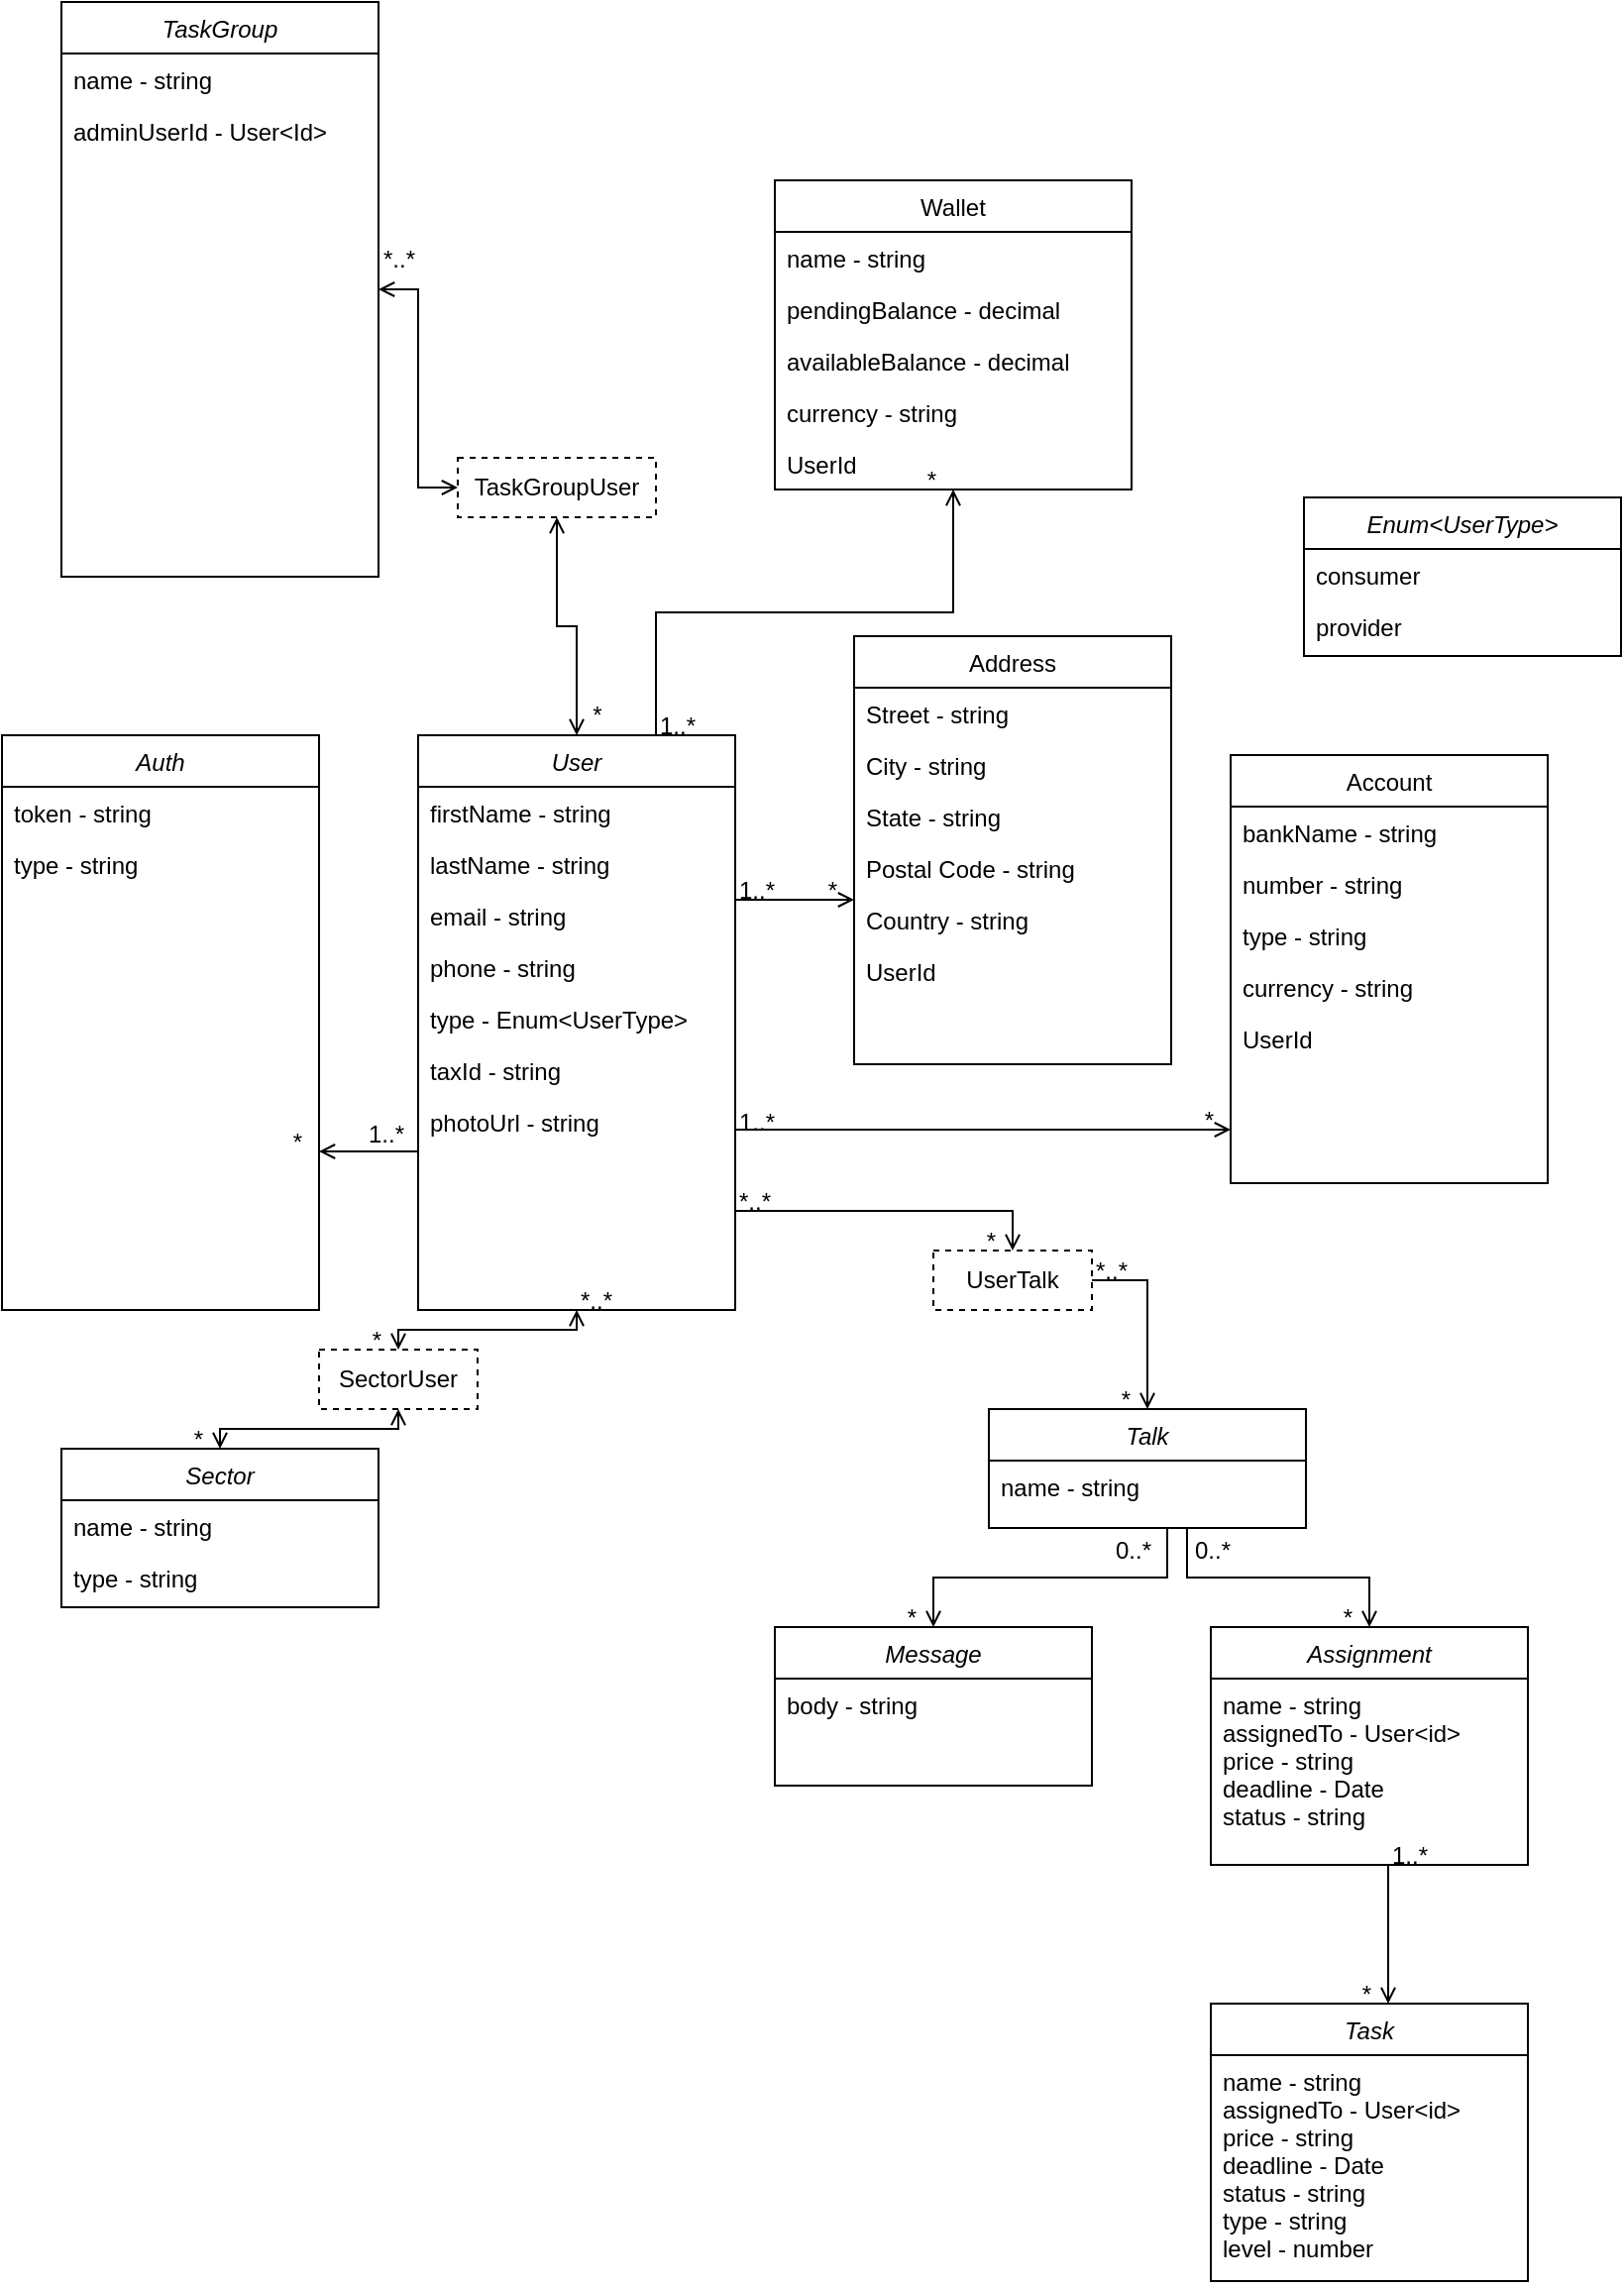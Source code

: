 <mxfile version="14.2.9" type="device"><diagram id="C5RBs43oDa-KdzZeNtuy" name="Page-1"><mxGraphModel dx="868" dy="1613" grid="1" gridSize="10" guides="1" tooltips="1" connect="1" arrows="1" fold="1" page="1" pageScale="1" pageWidth="827" pageHeight="1169" math="0" shadow="0"><root><mxCell id="WIyWlLk6GJQsqaUBKTNV-0"/><mxCell id="WIyWlLk6GJQsqaUBKTNV-1" parent="WIyWlLk6GJQsqaUBKTNV-0"/><mxCell id="zkfFHV4jXpPFQw0GAbJ--0" value="User" style="swimlane;fontStyle=2;align=center;verticalAlign=top;childLayout=stackLayout;horizontal=1;startSize=26;horizontalStack=0;resizeParent=1;resizeLast=0;collapsible=1;marginBottom=0;rounded=0;shadow=0;strokeWidth=1;" parent="WIyWlLk6GJQsqaUBKTNV-1" vertex="1"><mxGeometry x="220" y="120" width="160" height="290" as="geometry"><mxRectangle x="230" y="140" width="160" height="26" as="alternateBounds"/></mxGeometry></mxCell><mxCell id="zkfFHV4jXpPFQw0GAbJ--1" value="firstName - string" style="text;align=left;verticalAlign=top;spacingLeft=4;spacingRight=4;overflow=hidden;rotatable=0;points=[[0,0.5],[1,0.5]];portConstraint=eastwest;" parent="zkfFHV4jXpPFQw0GAbJ--0" vertex="1"><mxGeometry y="26" width="160" height="26" as="geometry"/></mxCell><mxCell id="zkfFHV4jXpPFQw0GAbJ--2" value="lastName - string" style="text;align=left;verticalAlign=top;spacingLeft=4;spacingRight=4;overflow=hidden;rotatable=0;points=[[0,0.5],[1,0.5]];portConstraint=eastwest;rounded=0;shadow=0;html=0;" parent="zkfFHV4jXpPFQw0GAbJ--0" vertex="1"><mxGeometry y="52" width="160" height="26" as="geometry"/></mxCell><mxCell id="zkfFHV4jXpPFQw0GAbJ--3" value="email - string" style="text;align=left;verticalAlign=top;spacingLeft=4;spacingRight=4;overflow=hidden;rotatable=0;points=[[0,0.5],[1,0.5]];portConstraint=eastwest;rounded=0;shadow=0;html=0;" parent="zkfFHV4jXpPFQw0GAbJ--0" vertex="1"><mxGeometry y="78" width="160" height="26" as="geometry"/></mxCell><mxCell id="iYF2FREt_t3xyunnzPLj-8" value="phone - string" style="text;align=left;verticalAlign=top;spacingLeft=4;spacingRight=4;overflow=hidden;rotatable=0;points=[[0,0.5],[1,0.5]];portConstraint=eastwest;rounded=0;shadow=0;html=0;" vertex="1" parent="zkfFHV4jXpPFQw0GAbJ--0"><mxGeometry y="104" width="160" height="26" as="geometry"/></mxCell><mxCell id="iYF2FREt_t3xyunnzPLj-9" value="type - Enum&lt;UserType&gt;" style="text;align=left;verticalAlign=top;spacingLeft=4;spacingRight=4;overflow=hidden;rotatable=0;points=[[0,0.5],[1,0.5]];portConstraint=eastwest;rounded=0;shadow=0;html=0;" vertex="1" parent="zkfFHV4jXpPFQw0GAbJ--0"><mxGeometry y="130" width="160" height="26" as="geometry"/></mxCell><mxCell id="iYF2FREt_t3xyunnzPLj-18" value="taxId - string" style="text;align=left;verticalAlign=top;spacingLeft=4;spacingRight=4;overflow=hidden;rotatable=0;points=[[0,0.5],[1,0.5]];portConstraint=eastwest;rounded=0;shadow=0;html=0;" vertex="1" parent="zkfFHV4jXpPFQw0GAbJ--0"><mxGeometry y="156" width="160" height="26" as="geometry"/></mxCell><mxCell id="iYF2FREt_t3xyunnzPLj-68" value="photoUrl - string" style="text;align=left;verticalAlign=top;spacingLeft=4;spacingRight=4;overflow=hidden;rotatable=0;points=[[0,0.5],[1,0.5]];portConstraint=eastwest;rounded=0;shadow=0;html=0;" vertex="1" parent="zkfFHV4jXpPFQw0GAbJ--0"><mxGeometry y="182" width="160" height="26" as="geometry"/></mxCell><mxCell id="zkfFHV4jXpPFQw0GAbJ--17" value="Address" style="swimlane;fontStyle=0;align=center;verticalAlign=top;childLayout=stackLayout;horizontal=1;startSize=26;horizontalStack=0;resizeParent=1;resizeLast=0;collapsible=1;marginBottom=0;rounded=0;shadow=0;strokeWidth=1;" parent="WIyWlLk6GJQsqaUBKTNV-1" vertex="1"><mxGeometry x="440" y="70" width="160" height="216" as="geometry"><mxRectangle x="550" y="140" width="160" height="26" as="alternateBounds"/></mxGeometry></mxCell><mxCell id="zkfFHV4jXpPFQw0GAbJ--18" value="Street - string" style="text;align=left;verticalAlign=top;spacingLeft=4;spacingRight=4;overflow=hidden;rotatable=0;points=[[0,0.5],[1,0.5]];portConstraint=eastwest;" parent="zkfFHV4jXpPFQw0GAbJ--17" vertex="1"><mxGeometry y="26" width="160" height="26" as="geometry"/></mxCell><mxCell id="zkfFHV4jXpPFQw0GAbJ--19" value="City - string" style="text;align=left;verticalAlign=top;spacingLeft=4;spacingRight=4;overflow=hidden;rotatable=0;points=[[0,0.5],[1,0.5]];portConstraint=eastwest;rounded=0;shadow=0;html=0;" parent="zkfFHV4jXpPFQw0GAbJ--17" vertex="1"><mxGeometry y="52" width="160" height="26" as="geometry"/></mxCell><mxCell id="zkfFHV4jXpPFQw0GAbJ--20" value="State - string" style="text;align=left;verticalAlign=top;spacingLeft=4;spacingRight=4;overflow=hidden;rotatable=0;points=[[0,0.5],[1,0.5]];portConstraint=eastwest;rounded=0;shadow=0;html=0;" parent="zkfFHV4jXpPFQw0GAbJ--17" vertex="1"><mxGeometry y="78" width="160" height="26" as="geometry"/></mxCell><mxCell id="zkfFHV4jXpPFQw0GAbJ--21" value="Postal Code - string" style="text;align=left;verticalAlign=top;spacingLeft=4;spacingRight=4;overflow=hidden;rotatable=0;points=[[0,0.5],[1,0.5]];portConstraint=eastwest;rounded=0;shadow=0;html=0;" parent="zkfFHV4jXpPFQw0GAbJ--17" vertex="1"><mxGeometry y="104" width="160" height="26" as="geometry"/></mxCell><mxCell id="zkfFHV4jXpPFQw0GAbJ--22" value="Country - string" style="text;align=left;verticalAlign=top;spacingLeft=4;spacingRight=4;overflow=hidden;rotatable=0;points=[[0,0.5],[1,0.5]];portConstraint=eastwest;rounded=0;shadow=0;html=0;" parent="zkfFHV4jXpPFQw0GAbJ--17" vertex="1"><mxGeometry y="130" width="160" height="26" as="geometry"/></mxCell><mxCell id="iYF2FREt_t3xyunnzPLj-19" value="UserId" style="text;align=left;verticalAlign=top;spacingLeft=4;spacingRight=4;overflow=hidden;rotatable=0;points=[[0,0.5],[1,0.5]];portConstraint=eastwest;rounded=0;shadow=0;html=0;" vertex="1" parent="zkfFHV4jXpPFQw0GAbJ--17"><mxGeometry y="156" width="160" height="26" as="geometry"/></mxCell><mxCell id="zkfFHV4jXpPFQw0GAbJ--26" value="" style="endArrow=open;shadow=0;strokeWidth=1;rounded=0;endFill=1;edgeStyle=elbowEdgeStyle;elbow=vertical;" parent="WIyWlLk6GJQsqaUBKTNV-1" source="zkfFHV4jXpPFQw0GAbJ--0" target="zkfFHV4jXpPFQw0GAbJ--17" edge="1"><mxGeometry x="0.5" y="41" relative="1" as="geometry"><mxPoint x="380" y="192" as="sourcePoint"/><mxPoint x="540" y="192" as="targetPoint"/><mxPoint x="-40" y="32" as="offset"/></mxGeometry></mxCell><mxCell id="zkfFHV4jXpPFQw0GAbJ--27" value="1..*" style="resizable=0;align=left;verticalAlign=bottom;labelBackgroundColor=none;fontSize=12;" parent="zkfFHV4jXpPFQw0GAbJ--26" connectable="0" vertex="1"><mxGeometry x="-1" relative="1" as="geometry"><mxPoint y="4" as="offset"/></mxGeometry></mxCell><mxCell id="zkfFHV4jXpPFQw0GAbJ--28" value="*" style="resizable=0;align=right;verticalAlign=bottom;labelBackgroundColor=none;fontSize=12;" parent="zkfFHV4jXpPFQw0GAbJ--26" connectable="0" vertex="1"><mxGeometry x="1" relative="1" as="geometry"><mxPoint x="-7" y="4" as="offset"/></mxGeometry></mxCell><mxCell id="iYF2FREt_t3xyunnzPLj-0" value="Auth" style="swimlane;fontStyle=2;align=center;verticalAlign=top;childLayout=stackLayout;horizontal=1;startSize=26;horizontalStack=0;resizeParent=1;resizeLast=0;collapsible=1;marginBottom=0;rounded=0;shadow=0;strokeWidth=1;" vertex="1" parent="WIyWlLk6GJQsqaUBKTNV-1"><mxGeometry x="10" y="120" width="160" height="290" as="geometry"><mxRectangle x="230" y="140" width="160" height="26" as="alternateBounds"/></mxGeometry></mxCell><mxCell id="iYF2FREt_t3xyunnzPLj-2" value="token - string" style="text;align=left;verticalAlign=top;spacingLeft=4;spacingRight=4;overflow=hidden;rotatable=0;points=[[0,0.5],[1,0.5]];portConstraint=eastwest;rounded=0;shadow=0;html=0;" vertex="1" parent="iYF2FREt_t3xyunnzPLj-0"><mxGeometry y="26" width="160" height="26" as="geometry"/></mxCell><mxCell id="iYF2FREt_t3xyunnzPLj-3" value="type - string" style="text;align=left;verticalAlign=top;spacingLeft=4;spacingRight=4;overflow=hidden;rotatable=0;points=[[0,0.5],[1,0.5]];portConstraint=eastwest;rounded=0;shadow=0;html=0;" vertex="1" parent="iYF2FREt_t3xyunnzPLj-0"><mxGeometry y="52" width="160" height="26" as="geometry"/></mxCell><mxCell id="iYF2FREt_t3xyunnzPLj-20" value="Sector" style="swimlane;fontStyle=2;align=center;verticalAlign=top;childLayout=stackLayout;horizontal=1;startSize=26;horizontalStack=0;resizeParent=1;resizeLast=0;collapsible=1;marginBottom=0;rounded=0;shadow=0;strokeWidth=1;" vertex="1" parent="WIyWlLk6GJQsqaUBKTNV-1"><mxGeometry x="40" y="480" width="160" height="80" as="geometry"><mxRectangle x="230" y="140" width="160" height="26" as="alternateBounds"/></mxGeometry></mxCell><mxCell id="iYF2FREt_t3xyunnzPLj-21" value="name - string" style="text;align=left;verticalAlign=top;spacingLeft=4;spacingRight=4;overflow=hidden;rotatable=0;points=[[0,0.5],[1,0.5]];portConstraint=eastwest;rounded=0;shadow=0;html=0;" vertex="1" parent="iYF2FREt_t3xyunnzPLj-20"><mxGeometry y="26" width="160" height="26" as="geometry"/></mxCell><mxCell id="iYF2FREt_t3xyunnzPLj-22" value="type - string" style="text;align=left;verticalAlign=top;spacingLeft=4;spacingRight=4;overflow=hidden;rotatable=0;points=[[0,0.5],[1,0.5]];portConstraint=eastwest;rounded=0;shadow=0;html=0;" vertex="1" parent="iYF2FREt_t3xyunnzPLj-20"><mxGeometry y="52" width="160" height="26" as="geometry"/></mxCell><mxCell id="iYF2FREt_t3xyunnzPLj-25" value="" style="endArrow=open;shadow=0;strokeWidth=1;rounded=0;endFill=1;edgeStyle=elbowEdgeStyle;elbow=vertical;entryX=0.5;entryY=0;entryDx=0;entryDy=0;exitX=0.5;exitY=1;exitDx=0;exitDy=0;startArrow=open;startFill=0;" edge="1" parent="WIyWlLk6GJQsqaUBKTNV-1" source="iYF2FREt_t3xyunnzPLj-28" target="iYF2FREt_t3xyunnzPLj-20"><mxGeometry x="0.5" y="41" relative="1" as="geometry"><mxPoint x="286" y="440" as="sourcePoint"/><mxPoint x="414" y="440" as="targetPoint"/><mxPoint x="-40" y="32" as="offset"/></mxGeometry></mxCell><mxCell id="iYF2FREt_t3xyunnzPLj-26" value="*..*" style="resizable=0;align=left;verticalAlign=bottom;labelBackgroundColor=none;fontSize=12;" connectable="0" vertex="1" parent="iYF2FREt_t3xyunnzPLj-25"><mxGeometry x="-1" relative="1" as="geometry"><mxPoint y="4" as="offset"/></mxGeometry></mxCell><mxCell id="iYF2FREt_t3xyunnzPLj-27" value="*" style="resizable=0;align=right;verticalAlign=bottom;labelBackgroundColor=none;fontSize=12;" connectable="0" vertex="1" parent="iYF2FREt_t3xyunnzPLj-25"><mxGeometry x="1" relative="1" as="geometry"><mxPoint x="-7" y="4" as="offset"/></mxGeometry></mxCell><mxCell id="iYF2FREt_t3xyunnzPLj-28" value="SectorUser" style="rounded=0;whiteSpace=wrap;html=1;dashed=1;" vertex="1" parent="WIyWlLk6GJQsqaUBKTNV-1"><mxGeometry x="170" y="430" width="80" height="30" as="geometry"/></mxCell><mxCell id="iYF2FREt_t3xyunnzPLj-29" value="" style="endArrow=open;shadow=0;strokeWidth=1;rounded=0;endFill=1;edgeStyle=elbowEdgeStyle;elbow=vertical;entryX=0.5;entryY=0;entryDx=0;entryDy=0;exitX=0.5;exitY=1;exitDx=0;exitDy=0;startArrow=open;startFill=0;" edge="1" parent="WIyWlLk6GJQsqaUBKTNV-1" source="zkfFHV4jXpPFQw0GAbJ--0" target="iYF2FREt_t3xyunnzPLj-28"><mxGeometry x="0.5" y="41" relative="1" as="geometry"><mxPoint x="300" y="410" as="sourcePoint"/><mxPoint x="120" y="480" as="targetPoint"/><mxPoint x="-40" y="32" as="offset"/></mxGeometry></mxCell><mxCell id="iYF2FREt_t3xyunnzPLj-30" value="*..*" style="resizable=0;align=left;verticalAlign=bottom;labelBackgroundColor=none;fontSize=12;" connectable="0" vertex="1" parent="iYF2FREt_t3xyunnzPLj-29"><mxGeometry x="-1" relative="1" as="geometry"><mxPoint y="4" as="offset"/></mxGeometry></mxCell><mxCell id="iYF2FREt_t3xyunnzPLj-31" value="*" style="resizable=0;align=right;verticalAlign=bottom;labelBackgroundColor=none;fontSize=12;" connectable="0" vertex="1" parent="iYF2FREt_t3xyunnzPLj-29"><mxGeometry x="1" relative="1" as="geometry"><mxPoint x="-7" y="4" as="offset"/></mxGeometry></mxCell><mxCell id="iYF2FREt_t3xyunnzPLj-32" value="Talk" style="swimlane;fontStyle=2;align=center;verticalAlign=top;childLayout=stackLayout;horizontal=1;startSize=26;horizontalStack=0;resizeParent=1;resizeLast=0;collapsible=1;marginBottom=0;rounded=0;shadow=0;strokeWidth=1;" vertex="1" parent="WIyWlLk6GJQsqaUBKTNV-1"><mxGeometry x="508" y="460" width="160" height="60" as="geometry"><mxRectangle x="230" y="140" width="160" height="26" as="alternateBounds"/></mxGeometry></mxCell><mxCell id="iYF2FREt_t3xyunnzPLj-33" value="name - string" style="text;align=left;verticalAlign=top;spacingLeft=4;spacingRight=4;overflow=hidden;rotatable=0;points=[[0,0.5],[1,0.5]];portConstraint=eastwest;" vertex="1" parent="iYF2FREt_t3xyunnzPLj-32"><mxGeometry y="26" width="160" height="26" as="geometry"/></mxCell><mxCell id="iYF2FREt_t3xyunnzPLj-43" value="" style="edgeStyle=orthogonalEdgeStyle;rounded=0;orthogonalLoop=1;jettySize=auto;html=1;startArrow=open;startFill=0;endArrow=open;endFill=0;" edge="1" parent="WIyWlLk6GJQsqaUBKTNV-1" source="iYF2FREt_t3xyunnzPLj-44" target="zkfFHV4jXpPFQw0GAbJ--0"><mxGeometry relative="1" as="geometry"><mxPoint x="330" y="-105" as="targetPoint"/></mxGeometry></mxCell><mxCell id="iYF2FREt_t3xyunnzPLj-39" value="TaskGroup" style="swimlane;fontStyle=2;align=center;verticalAlign=top;childLayout=stackLayout;horizontal=1;startSize=26;horizontalStack=0;resizeParent=1;resizeLast=0;collapsible=1;marginBottom=0;rounded=0;shadow=0;strokeWidth=1;" vertex="1" parent="WIyWlLk6GJQsqaUBKTNV-1"><mxGeometry x="40" y="-250" width="160" height="290" as="geometry"><mxRectangle x="230" y="140" width="160" height="26" as="alternateBounds"/></mxGeometry></mxCell><mxCell id="iYF2FREt_t3xyunnzPLj-40" value="name - string" style="text;align=left;verticalAlign=top;spacingLeft=4;spacingRight=4;overflow=hidden;rotatable=0;points=[[0,0.5],[1,0.5]];portConstraint=eastwest;rounded=0;shadow=0;html=0;" vertex="1" parent="iYF2FREt_t3xyunnzPLj-39"><mxGeometry y="26" width="160" height="26" as="geometry"/></mxCell><mxCell id="iYF2FREt_t3xyunnzPLj-41" value="adminUserId - User&lt;Id&gt;" style="text;align=left;verticalAlign=top;spacingLeft=4;spacingRight=4;overflow=hidden;rotatable=0;points=[[0,0.5],[1,0.5]];portConstraint=eastwest;rounded=0;shadow=0;html=0;" vertex="1" parent="iYF2FREt_t3xyunnzPLj-39"><mxGeometry y="52" width="160" height="26" as="geometry"/></mxCell><mxCell id="iYF2FREt_t3xyunnzPLj-11" value="Enum&lt;UserType&gt;" style="swimlane;fontStyle=2;align=center;verticalAlign=top;childLayout=stackLayout;horizontal=1;startSize=26;horizontalStack=0;resizeParent=1;resizeLast=0;collapsible=1;marginBottom=0;rounded=0;shadow=0;strokeWidth=1;" vertex="1" parent="WIyWlLk6GJQsqaUBKTNV-1"><mxGeometry x="667" width="160" height="80" as="geometry"><mxRectangle x="230" y="140" width="160" height="26" as="alternateBounds"/></mxGeometry></mxCell><mxCell id="iYF2FREt_t3xyunnzPLj-12" value="consumer" style="text;align=left;verticalAlign=top;spacingLeft=4;spacingRight=4;overflow=hidden;rotatable=0;points=[[0,0.5],[1,0.5]];portConstraint=eastwest;" vertex="1" parent="iYF2FREt_t3xyunnzPLj-11"><mxGeometry y="26" width="160" height="26" as="geometry"/></mxCell><mxCell id="iYF2FREt_t3xyunnzPLj-17" value="provider" style="text;align=left;verticalAlign=top;spacingLeft=4;spacingRight=4;overflow=hidden;rotatable=0;points=[[0,0.5],[1,0.5]];portConstraint=eastwest;" vertex="1" parent="iYF2FREt_t3xyunnzPLj-11"><mxGeometry y="52" width="160" height="26" as="geometry"/></mxCell><mxCell id="iYF2FREt_t3xyunnzPLj-44" value="TaskGroupUser" style="rounded=0;whiteSpace=wrap;html=1;dashed=1;" vertex="1" parent="WIyWlLk6GJQsqaUBKTNV-1"><mxGeometry x="240" y="-20" width="100" height="30" as="geometry"/></mxCell><mxCell id="iYF2FREt_t3xyunnzPLj-45" value="" style="edgeStyle=orthogonalEdgeStyle;rounded=0;orthogonalLoop=1;jettySize=auto;html=1;startArrow=open;startFill=0;endArrow=open;endFill=0;" edge="1" parent="WIyWlLk6GJQsqaUBKTNV-1" source="iYF2FREt_t3xyunnzPLj-39" target="iYF2FREt_t3xyunnzPLj-44"><mxGeometry relative="1" as="geometry"><mxPoint x="200" y="-105" as="sourcePoint"/><mxPoint x="300" y="120" as="targetPoint"/></mxGeometry></mxCell><mxCell id="iYF2FREt_t3xyunnzPLj-46" value="*..*" style="text;html=1;align=center;verticalAlign=middle;resizable=0;points=[];autosize=1;" vertex="1" parent="WIyWlLk6GJQsqaUBKTNV-1"><mxGeometry x="190" y="-130" width="40" height="20" as="geometry"/></mxCell><mxCell id="iYF2FREt_t3xyunnzPLj-47" value="*" style="text;html=1;align=center;verticalAlign=middle;resizable=0;points=[];autosize=1;" vertex="1" parent="WIyWlLk6GJQsqaUBKTNV-1"><mxGeometry x="300" y="100" width="20" height="20" as="geometry"/></mxCell><mxCell id="iYF2FREt_t3xyunnzPLj-48" value="Assignment" style="swimlane;fontStyle=2;align=center;verticalAlign=top;childLayout=stackLayout;horizontal=1;startSize=26;horizontalStack=0;resizeParent=1;resizeLast=0;collapsible=1;marginBottom=0;rounded=0;shadow=0;strokeWidth=1;" vertex="1" parent="WIyWlLk6GJQsqaUBKTNV-1"><mxGeometry x="620" y="570" width="160" height="120" as="geometry"><mxRectangle x="230" y="140" width="160" height="26" as="alternateBounds"/></mxGeometry></mxCell><mxCell id="iYF2FREt_t3xyunnzPLj-49" value="name - string&#xA;assignedTo - User&lt;id&gt;&#xA;price - string&#xA;deadline - Date&#xA;status - string&#xA;&#xA;" style="text;align=left;verticalAlign=top;spacingLeft=4;spacingRight=4;overflow=hidden;rotatable=0;points=[[0,0.5],[1,0.5]];portConstraint=eastwest;" vertex="1" parent="iYF2FREt_t3xyunnzPLj-48"><mxGeometry y="26" width="160" height="94" as="geometry"/></mxCell><mxCell id="iYF2FREt_t3xyunnzPLj-50" value="Message" style="swimlane;fontStyle=2;align=center;verticalAlign=top;childLayout=stackLayout;horizontal=1;startSize=26;horizontalStack=0;resizeParent=1;resizeLast=0;collapsible=1;marginBottom=0;rounded=0;shadow=0;strokeWidth=1;" vertex="1" parent="WIyWlLk6GJQsqaUBKTNV-1"><mxGeometry x="400" y="570" width="160" height="80" as="geometry"><mxRectangle x="230" y="140" width="160" height="26" as="alternateBounds"/></mxGeometry></mxCell><mxCell id="iYF2FREt_t3xyunnzPLj-51" value="body - string" style="text;align=left;verticalAlign=top;spacingLeft=4;spacingRight=4;overflow=hidden;rotatable=0;points=[[0,0.5],[1,0.5]];portConstraint=eastwest;" vertex="1" parent="iYF2FREt_t3xyunnzPLj-50"><mxGeometry y="26" width="160" height="54" as="geometry"/></mxCell><mxCell id="iYF2FREt_t3xyunnzPLj-52" value="" style="endArrow=open;shadow=0;strokeWidth=1;rounded=0;endFill=1;edgeStyle=elbowEdgeStyle;elbow=vertical;entryX=0.5;entryY=0;entryDx=0;entryDy=0;exitX=0.5;exitY=1;exitDx=0;exitDy=0;startArrow=none;startFill=0;" edge="1" parent="WIyWlLk6GJQsqaUBKTNV-1" target="iYF2FREt_t3xyunnzPLj-50"><mxGeometry x="0.5" y="41" relative="1" as="geometry"><mxPoint x="598" y="520" as="sourcePoint"/><mxPoint x="508" y="540" as="targetPoint"/><mxPoint x="-40" y="32" as="offset"/></mxGeometry></mxCell><mxCell id="iYF2FREt_t3xyunnzPLj-53" value="0..*" style="resizable=0;align=left;verticalAlign=bottom;labelBackgroundColor=none;fontSize=12;" connectable="0" vertex="1" parent="iYF2FREt_t3xyunnzPLj-52"><mxGeometry x="-1" relative="1" as="geometry"><mxPoint x="-28" y="20" as="offset"/></mxGeometry></mxCell><mxCell id="iYF2FREt_t3xyunnzPLj-54" value="*" style="resizable=0;align=right;verticalAlign=bottom;labelBackgroundColor=none;fontSize=12;" connectable="0" vertex="1" parent="iYF2FREt_t3xyunnzPLj-52"><mxGeometry x="1" relative="1" as="geometry"><mxPoint x="-7" y="4" as="offset"/></mxGeometry></mxCell><mxCell id="iYF2FREt_t3xyunnzPLj-55" value="" style="endArrow=open;shadow=0;strokeWidth=1;rounded=0;endFill=1;edgeStyle=elbowEdgeStyle;elbow=vertical;entryX=0.5;entryY=0;entryDx=0;entryDy=0;exitX=0.5;exitY=1;exitDx=0;exitDy=0;startArrow=none;startFill=0;" edge="1" parent="WIyWlLk6GJQsqaUBKTNV-1" target="iYF2FREt_t3xyunnzPLj-48"><mxGeometry x="0.5" y="41" relative="1" as="geometry"><mxPoint x="608" y="520" as="sourcePoint"/><mxPoint x="490" y="570" as="targetPoint"/><mxPoint x="-40" y="32" as="offset"/></mxGeometry></mxCell><mxCell id="iYF2FREt_t3xyunnzPLj-56" value="0..*" style="resizable=0;align=left;verticalAlign=bottom;labelBackgroundColor=none;fontSize=12;" connectable="0" vertex="1" parent="iYF2FREt_t3xyunnzPLj-55"><mxGeometry x="-1" relative="1" as="geometry"><mxPoint x="2" y="20" as="offset"/></mxGeometry></mxCell><mxCell id="iYF2FREt_t3xyunnzPLj-57" value="*" style="resizable=0;align=right;verticalAlign=bottom;labelBackgroundColor=none;fontSize=12;" connectable="0" vertex="1" parent="iYF2FREt_t3xyunnzPLj-55"><mxGeometry x="1" relative="1" as="geometry"><mxPoint x="-7" y="4" as="offset"/></mxGeometry></mxCell><mxCell id="iYF2FREt_t3xyunnzPLj-58" value="" style="endArrow=open;shadow=0;strokeWidth=1;rounded=0;endFill=1;edgeStyle=elbowEdgeStyle;elbow=vertical;entryX=0.5;entryY=0;entryDx=0;entryDy=0;exitX=1;exitY=0.5;exitDx=0;exitDy=0;" edge="1" parent="WIyWlLk6GJQsqaUBKTNV-1" source="iYF2FREt_t3xyunnzPLj-64" target="iYF2FREt_t3xyunnzPLj-32"><mxGeometry x="0.5" y="41" relative="1" as="geometry"><mxPoint x="380" y="370" as="sourcePoint"/><mxPoint x="508" y="370" as="targetPoint"/><mxPoint x="-40" y="32" as="offset"/><Array as="points"><mxPoint x="580" y="395"/></Array></mxGeometry></mxCell><mxCell id="iYF2FREt_t3xyunnzPLj-59" value="*..*" style="resizable=0;align=left;verticalAlign=bottom;labelBackgroundColor=none;fontSize=12;" connectable="0" vertex="1" parent="iYF2FREt_t3xyunnzPLj-58"><mxGeometry x="-1" relative="1" as="geometry"><mxPoint y="4" as="offset"/></mxGeometry></mxCell><mxCell id="iYF2FREt_t3xyunnzPLj-60" value="*" style="resizable=0;align=right;verticalAlign=bottom;labelBackgroundColor=none;fontSize=12;" connectable="0" vertex="1" parent="iYF2FREt_t3xyunnzPLj-58"><mxGeometry x="1" relative="1" as="geometry"><mxPoint x="-7" y="4" as="offset"/></mxGeometry></mxCell><mxCell id="iYF2FREt_t3xyunnzPLj-61" value="" style="endArrow=open;shadow=0;strokeWidth=1;rounded=0;endFill=1;edgeStyle=elbowEdgeStyle;elbow=vertical;" edge="1" parent="WIyWlLk6GJQsqaUBKTNV-1"><mxGeometry x="0.5" y="41" relative="1" as="geometry"><mxPoint x="220" y="330" as="sourcePoint"/><mxPoint x="170" y="330" as="targetPoint"/><mxPoint x="-40" y="32" as="offset"/></mxGeometry></mxCell><mxCell id="iYF2FREt_t3xyunnzPLj-62" value="1..*" style="resizable=0;align=left;verticalAlign=bottom;labelBackgroundColor=none;fontSize=12;" connectable="0" vertex="1" parent="iYF2FREt_t3xyunnzPLj-61"><mxGeometry x="-1" relative="1" as="geometry"><mxPoint x="-27" as="offset"/></mxGeometry></mxCell><mxCell id="iYF2FREt_t3xyunnzPLj-63" value="*" style="resizable=0;align=right;verticalAlign=bottom;labelBackgroundColor=none;fontSize=12;" connectable="0" vertex="1" parent="iYF2FREt_t3xyunnzPLj-61"><mxGeometry x="1" relative="1" as="geometry"><mxPoint x="-7" y="4" as="offset"/></mxGeometry></mxCell><mxCell id="iYF2FREt_t3xyunnzPLj-64" value="UserTalk" style="rounded=0;whiteSpace=wrap;html=1;dashed=1;" vertex="1" parent="WIyWlLk6GJQsqaUBKTNV-1"><mxGeometry x="480" y="380" width="80" height="30" as="geometry"/></mxCell><mxCell id="iYF2FREt_t3xyunnzPLj-65" value="" style="endArrow=open;shadow=0;strokeWidth=1;rounded=0;endFill=1;edgeStyle=elbowEdgeStyle;elbow=vertical;" edge="1" parent="WIyWlLk6GJQsqaUBKTNV-1" target="iYF2FREt_t3xyunnzPLj-64"><mxGeometry x="0.5" y="41" relative="1" as="geometry"><mxPoint x="380" y="360" as="sourcePoint"/><mxPoint x="430" y="400" as="targetPoint"/><mxPoint x="-40" y="32" as="offset"/><Array as="points"><mxPoint x="450" y="360"/></Array></mxGeometry></mxCell><mxCell id="iYF2FREt_t3xyunnzPLj-66" value="*..*" style="resizable=0;align=left;verticalAlign=bottom;labelBackgroundColor=none;fontSize=12;" connectable="0" vertex="1" parent="iYF2FREt_t3xyunnzPLj-65"><mxGeometry x="-1" relative="1" as="geometry"><mxPoint y="4" as="offset"/></mxGeometry></mxCell><mxCell id="iYF2FREt_t3xyunnzPLj-67" value="*" style="resizable=0;align=right;verticalAlign=bottom;labelBackgroundColor=none;fontSize=12;" connectable="0" vertex="1" parent="iYF2FREt_t3xyunnzPLj-65"><mxGeometry x="1" relative="1" as="geometry"><mxPoint x="-7" y="4" as="offset"/></mxGeometry></mxCell><mxCell id="iYF2FREt_t3xyunnzPLj-69" value="Account" style="swimlane;fontStyle=0;align=center;verticalAlign=top;childLayout=stackLayout;horizontal=1;startSize=26;horizontalStack=0;resizeParent=1;resizeLast=0;collapsible=1;marginBottom=0;rounded=0;shadow=0;strokeWidth=1;" vertex="1" parent="WIyWlLk6GJQsqaUBKTNV-1"><mxGeometry x="630" y="130" width="160" height="216" as="geometry"><mxRectangle x="550" y="140" width="160" height="26" as="alternateBounds"/></mxGeometry></mxCell><mxCell id="iYF2FREt_t3xyunnzPLj-70" value="bankName - string" style="text;align=left;verticalAlign=top;spacingLeft=4;spacingRight=4;overflow=hidden;rotatable=0;points=[[0,0.5],[1,0.5]];portConstraint=eastwest;" vertex="1" parent="iYF2FREt_t3xyunnzPLj-69"><mxGeometry y="26" width="160" height="26" as="geometry"/></mxCell><mxCell id="iYF2FREt_t3xyunnzPLj-71" value="number - string" style="text;align=left;verticalAlign=top;spacingLeft=4;spacingRight=4;overflow=hidden;rotatable=0;points=[[0,0.5],[1,0.5]];portConstraint=eastwest;rounded=0;shadow=0;html=0;" vertex="1" parent="iYF2FREt_t3xyunnzPLj-69"><mxGeometry y="52" width="160" height="26" as="geometry"/></mxCell><mxCell id="iYF2FREt_t3xyunnzPLj-72" value="type - string" style="text;align=left;verticalAlign=top;spacingLeft=4;spacingRight=4;overflow=hidden;rotatable=0;points=[[0,0.5],[1,0.5]];portConstraint=eastwest;rounded=0;shadow=0;html=0;" vertex="1" parent="iYF2FREt_t3xyunnzPLj-69"><mxGeometry y="78" width="160" height="26" as="geometry"/></mxCell><mxCell id="iYF2FREt_t3xyunnzPLj-73" value="currency - string" style="text;align=left;verticalAlign=top;spacingLeft=4;spacingRight=4;overflow=hidden;rotatable=0;points=[[0,0.5],[1,0.5]];portConstraint=eastwest;rounded=0;shadow=0;html=0;" vertex="1" parent="iYF2FREt_t3xyunnzPLj-69"><mxGeometry y="104" width="160" height="26" as="geometry"/></mxCell><mxCell id="iYF2FREt_t3xyunnzPLj-75" value="UserId" style="text;align=left;verticalAlign=top;spacingLeft=4;spacingRight=4;overflow=hidden;rotatable=0;points=[[0,0.5],[1,0.5]];portConstraint=eastwest;rounded=0;shadow=0;html=0;" vertex="1" parent="iYF2FREt_t3xyunnzPLj-69"><mxGeometry y="130" width="160" height="26" as="geometry"/></mxCell><mxCell id="iYF2FREt_t3xyunnzPLj-76" value="" style="endArrow=open;shadow=0;strokeWidth=1;rounded=0;endFill=1;edgeStyle=elbowEdgeStyle;elbow=vertical;" edge="1" parent="WIyWlLk6GJQsqaUBKTNV-1"><mxGeometry x="0.5" y="41" relative="1" as="geometry"><mxPoint x="380" y="320" as="sourcePoint"/><mxPoint x="630" y="319" as="targetPoint"/><mxPoint x="-40" y="32" as="offset"/><Array as="points"><mxPoint x="690" y="319"/></Array></mxGeometry></mxCell><mxCell id="iYF2FREt_t3xyunnzPLj-77" value="1..*" style="resizable=0;align=left;verticalAlign=bottom;labelBackgroundColor=none;fontSize=12;" connectable="0" vertex="1" parent="iYF2FREt_t3xyunnzPLj-76"><mxGeometry x="-1" relative="1" as="geometry"><mxPoint y="4" as="offset"/></mxGeometry></mxCell><mxCell id="iYF2FREt_t3xyunnzPLj-78" value="*" style="resizable=0;align=right;verticalAlign=bottom;labelBackgroundColor=none;fontSize=12;" connectable="0" vertex="1" parent="iYF2FREt_t3xyunnzPLj-76"><mxGeometry x="1" relative="1" as="geometry"><mxPoint x="-7" y="4" as="offset"/></mxGeometry></mxCell><mxCell id="iYF2FREt_t3xyunnzPLj-80" value="Task" style="swimlane;fontStyle=2;align=center;verticalAlign=top;childLayout=stackLayout;horizontal=1;startSize=26;horizontalStack=0;resizeParent=1;resizeLast=0;collapsible=1;marginBottom=0;rounded=0;shadow=0;strokeWidth=1;" vertex="1" parent="WIyWlLk6GJQsqaUBKTNV-1"><mxGeometry x="620" y="760" width="160" height="140" as="geometry"><mxRectangle x="230" y="140" width="160" height="26" as="alternateBounds"/></mxGeometry></mxCell><mxCell id="iYF2FREt_t3xyunnzPLj-81" value="name - string&#xA;assignedTo - User&lt;id&gt;&#xA;price - string&#xA;deadline - Date&#xA;status - string&#xA;type - string&#xA;level - number&#xA;&#xA;&#xA;&#xA;" style="text;align=left;verticalAlign=top;spacingLeft=4;spacingRight=4;overflow=hidden;rotatable=0;points=[[0,0.5],[1,0.5]];portConstraint=eastwest;" vertex="1" parent="iYF2FREt_t3xyunnzPLj-80"><mxGeometry y="26" width="160" height="114" as="geometry"/></mxCell><mxCell id="iYF2FREt_t3xyunnzPLj-82" value="" style="endArrow=open;shadow=0;strokeWidth=1;rounded=0;endFill=1;edgeStyle=elbowEdgeStyle;elbow=vertical;" edge="1" parent="WIyWlLk6GJQsqaUBKTNV-1"><mxGeometry x="0.5" y="41" relative="1" as="geometry"><mxPoint x="709.5" y="690" as="sourcePoint"/><mxPoint x="709.5" y="760" as="targetPoint"/><mxPoint x="-40" y="32" as="offset"/><Array as="points"><mxPoint x="701.5" y="720"/><mxPoint x="451.5" y="730"/></Array></mxGeometry></mxCell><mxCell id="iYF2FREt_t3xyunnzPLj-83" value="1..*" style="resizable=0;align=left;verticalAlign=bottom;labelBackgroundColor=none;fontSize=12;" connectable="0" vertex="1" parent="iYF2FREt_t3xyunnzPLj-82"><mxGeometry x="-1" relative="1" as="geometry"><mxPoint y="4" as="offset"/></mxGeometry></mxCell><mxCell id="iYF2FREt_t3xyunnzPLj-84" value="*" style="resizable=0;align=right;verticalAlign=bottom;labelBackgroundColor=none;fontSize=12;" connectable="0" vertex="1" parent="iYF2FREt_t3xyunnzPLj-82"><mxGeometry x="1" relative="1" as="geometry"><mxPoint x="-7" y="4" as="offset"/></mxGeometry></mxCell><mxCell id="iYF2FREt_t3xyunnzPLj-86" value="Wallet" style="swimlane;fontStyle=0;align=center;verticalAlign=top;childLayout=stackLayout;horizontal=1;startSize=26;horizontalStack=0;resizeParent=1;resizeLast=0;collapsible=1;marginBottom=0;rounded=0;shadow=0;strokeWidth=1;" vertex="1" parent="WIyWlLk6GJQsqaUBKTNV-1"><mxGeometry x="400" y="-160" width="180" height="156" as="geometry"><mxRectangle x="550" y="140" width="160" height="26" as="alternateBounds"/></mxGeometry></mxCell><mxCell id="iYF2FREt_t3xyunnzPLj-87" value="name - string" style="text;align=left;verticalAlign=top;spacingLeft=4;spacingRight=4;overflow=hidden;rotatable=0;points=[[0,0.5],[1,0.5]];portConstraint=eastwest;" vertex="1" parent="iYF2FREt_t3xyunnzPLj-86"><mxGeometry y="26" width="180" height="26" as="geometry"/></mxCell><mxCell id="iYF2FREt_t3xyunnzPLj-88" value="pendingBalance - decimal" style="text;align=left;verticalAlign=top;spacingLeft=4;spacingRight=4;overflow=hidden;rotatable=0;points=[[0,0.5],[1,0.5]];portConstraint=eastwest;rounded=0;shadow=0;html=0;" vertex="1" parent="iYF2FREt_t3xyunnzPLj-86"><mxGeometry y="52" width="180" height="26" as="geometry"/></mxCell><mxCell id="iYF2FREt_t3xyunnzPLj-89" value="availableBalance - decimal" style="text;align=left;verticalAlign=top;spacingLeft=4;spacingRight=4;overflow=hidden;rotatable=0;points=[[0,0.5],[1,0.5]];portConstraint=eastwest;rounded=0;shadow=0;html=0;" vertex="1" parent="iYF2FREt_t3xyunnzPLj-86"><mxGeometry y="78" width="180" height="26" as="geometry"/></mxCell><mxCell id="iYF2FREt_t3xyunnzPLj-90" value="currency - string" style="text;align=left;verticalAlign=top;spacingLeft=4;spacingRight=4;overflow=hidden;rotatable=0;points=[[0,0.5],[1,0.5]];portConstraint=eastwest;rounded=0;shadow=0;html=0;" vertex="1" parent="iYF2FREt_t3xyunnzPLj-86"><mxGeometry y="104" width="180" height="26" as="geometry"/></mxCell><mxCell id="iYF2FREt_t3xyunnzPLj-91" value="UserId" style="text;align=left;verticalAlign=top;spacingLeft=4;spacingRight=4;overflow=hidden;rotatable=0;points=[[0,0.5],[1,0.5]];portConstraint=eastwest;rounded=0;shadow=0;html=0;" vertex="1" parent="iYF2FREt_t3xyunnzPLj-86"><mxGeometry y="130" width="180" height="26" as="geometry"/></mxCell><mxCell id="iYF2FREt_t3xyunnzPLj-92" value="" style="endArrow=open;shadow=0;strokeWidth=1;rounded=0;endFill=1;edgeStyle=elbowEdgeStyle;elbow=vertical;exitX=0.75;exitY=0;exitDx=0;exitDy=0;" edge="1" parent="WIyWlLk6GJQsqaUBKTNV-1" source="zkfFHV4jXpPFQw0GAbJ--0" target="iYF2FREt_t3xyunnzPLj-91"><mxGeometry x="0.5" y="41" relative="1" as="geometry"><mxPoint x="340" y="90" as="sourcePoint"/><mxPoint x="400" y="90" as="targetPoint"/><mxPoint x="-40" y="32" as="offset"/></mxGeometry></mxCell><mxCell id="iYF2FREt_t3xyunnzPLj-93" value="1..*" style="resizable=0;align=left;verticalAlign=bottom;labelBackgroundColor=none;fontSize=12;" connectable="0" vertex="1" parent="iYF2FREt_t3xyunnzPLj-92"><mxGeometry x="-1" relative="1" as="geometry"><mxPoint y="4" as="offset"/></mxGeometry></mxCell><mxCell id="iYF2FREt_t3xyunnzPLj-94" value="*" style="resizable=0;align=right;verticalAlign=bottom;labelBackgroundColor=none;fontSize=12;" connectable="0" vertex="1" parent="iYF2FREt_t3xyunnzPLj-92"><mxGeometry x="1" relative="1" as="geometry"><mxPoint x="-7" y="4" as="offset"/></mxGeometry></mxCell></root></mxGraphModel></diagram></mxfile>